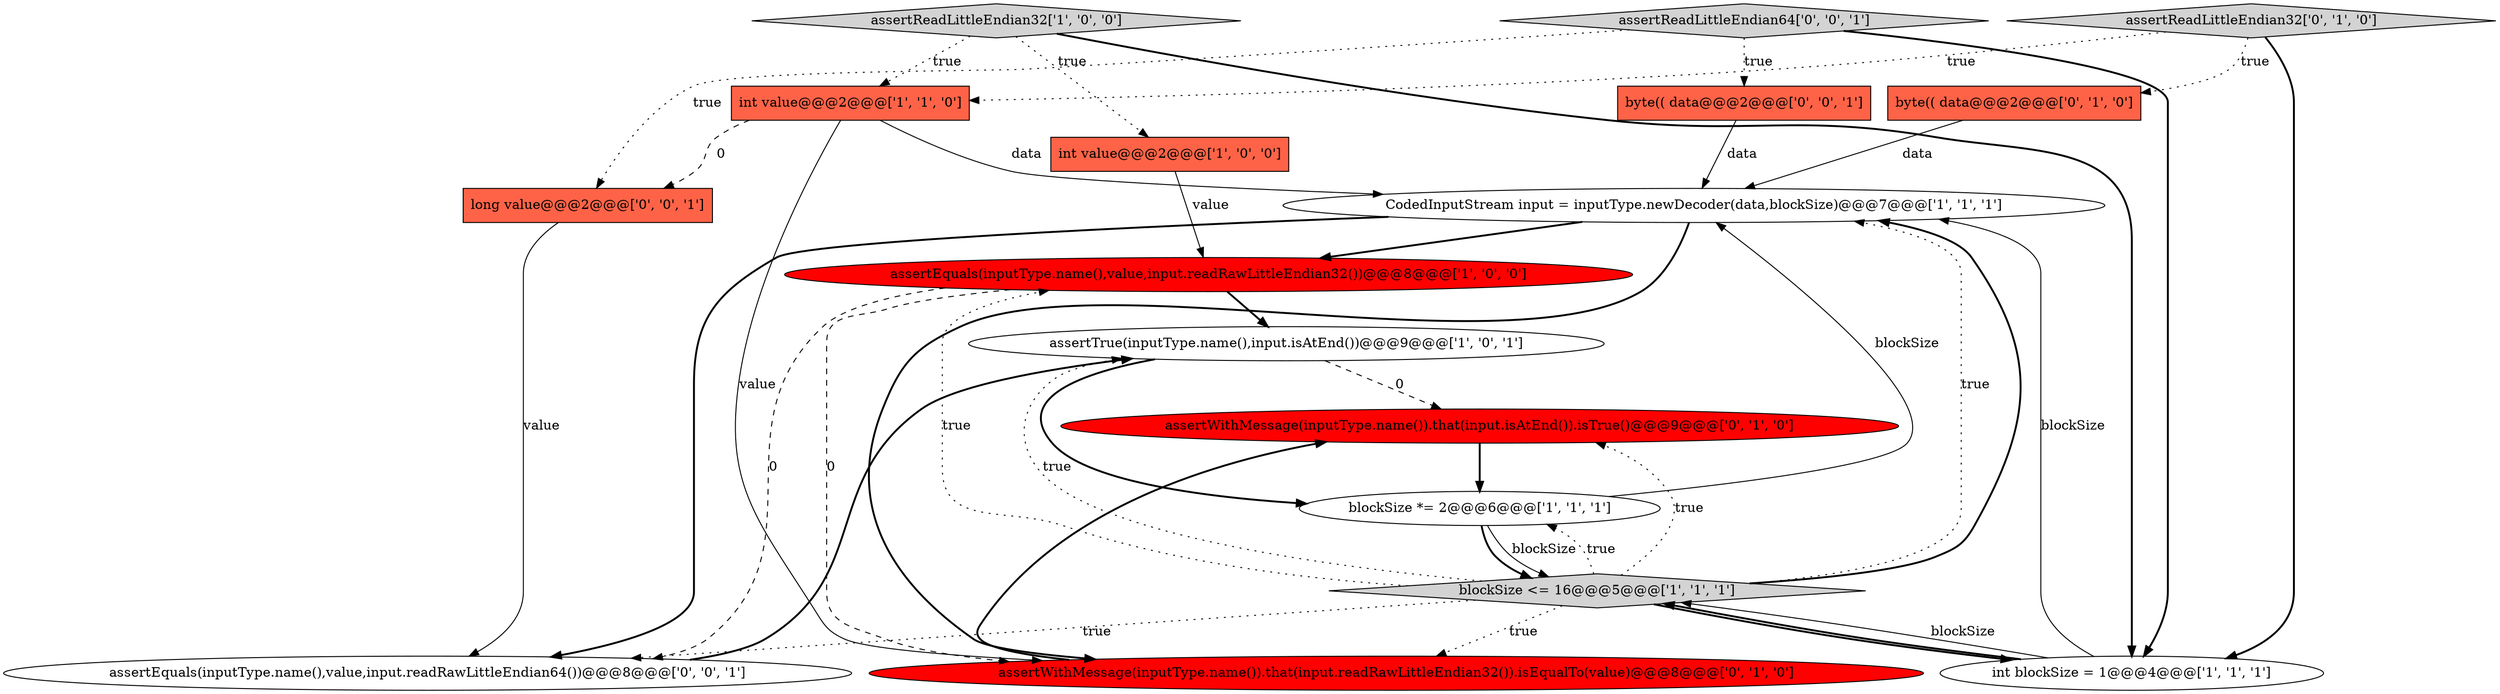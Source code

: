 digraph {
15 [style = filled, label = "byte(( data@@@2@@@['0', '0', '1']", fillcolor = tomato, shape = box image = "AAA0AAABBB3BBB"];
8 [style = filled, label = "int blockSize = 1@@@4@@@['1', '1', '1']", fillcolor = white, shape = ellipse image = "AAA0AAABBB1BBB"];
0 [style = filled, label = "assertReadLittleEndian32['1', '0', '0']", fillcolor = lightgray, shape = diamond image = "AAA0AAABBB1BBB"];
5 [style = filled, label = "blockSize <= 16@@@5@@@['1', '1', '1']", fillcolor = lightgray, shape = diamond image = "AAA0AAABBB1BBB"];
3 [style = filled, label = "assertEquals(inputType.name(),value,input.readRawLittleEndian32())@@@8@@@['1', '0', '0']", fillcolor = red, shape = ellipse image = "AAA1AAABBB1BBB"];
7 [style = filled, label = "assertTrue(inputType.name(),input.isAtEnd())@@@9@@@['1', '0', '1']", fillcolor = white, shape = ellipse image = "AAA0AAABBB1BBB"];
16 [style = filled, label = "long value@@@2@@@['0', '0', '1']", fillcolor = tomato, shape = box image = "AAA0AAABBB3BBB"];
12 [style = filled, label = "assertReadLittleEndian32['0', '1', '0']", fillcolor = lightgray, shape = diamond image = "AAA0AAABBB2BBB"];
10 [style = filled, label = "assertWithMessage(inputType.name()).that(input.readRawLittleEndian32()).isEqualTo(value)@@@8@@@['0', '1', '0']", fillcolor = red, shape = ellipse image = "AAA1AAABBB2BBB"];
4 [style = filled, label = "CodedInputStream input = inputType.newDecoder(data,blockSize)@@@7@@@['1', '1', '1']", fillcolor = white, shape = ellipse image = "AAA0AAABBB1BBB"];
9 [style = filled, label = "byte(( data@@@2@@@['0', '1', '0']", fillcolor = tomato, shape = box image = "AAA0AAABBB2BBB"];
11 [style = filled, label = "assertWithMessage(inputType.name()).that(input.isAtEnd()).isTrue()@@@9@@@['0', '1', '0']", fillcolor = red, shape = ellipse image = "AAA1AAABBB2BBB"];
14 [style = filled, label = "assertEquals(inputType.name(),value,input.readRawLittleEndian64())@@@8@@@['0', '0', '1']", fillcolor = white, shape = ellipse image = "AAA0AAABBB3BBB"];
6 [style = filled, label = "int value@@@2@@@['1', '1', '0']", fillcolor = tomato, shape = box image = "AAA0AAABBB1BBB"];
13 [style = filled, label = "assertReadLittleEndian64['0', '0', '1']", fillcolor = lightgray, shape = diamond image = "AAA0AAABBB3BBB"];
1 [style = filled, label = "int value@@@2@@@['1', '0', '0']", fillcolor = tomato, shape = box image = "AAA0AAABBB1BBB"];
2 [style = filled, label = "blockSize *= 2@@@6@@@['1', '1', '1']", fillcolor = white, shape = ellipse image = "AAA0AAABBB1BBB"];
4->10 [style = bold, label=""];
5->8 [style = bold, label=""];
4->3 [style = bold, label=""];
16->14 [style = solid, label="value"];
4->14 [style = bold, label=""];
5->14 [style = dotted, label="true"];
13->16 [style = dotted, label="true"];
2->4 [style = solid, label="blockSize"];
5->10 [style = dotted, label="true"];
6->10 [style = solid, label="value"];
7->11 [style = dashed, label="0"];
9->4 [style = solid, label="data"];
5->3 [style = dotted, label="true"];
0->6 [style = dotted, label="true"];
11->2 [style = bold, label=""];
5->4 [style = dotted, label="true"];
14->7 [style = bold, label=""];
5->11 [style = dotted, label="true"];
6->16 [style = dashed, label="0"];
15->4 [style = solid, label="data"];
8->5 [style = bold, label=""];
3->7 [style = bold, label=""];
12->6 [style = dotted, label="true"];
5->7 [style = dotted, label="true"];
7->2 [style = bold, label=""];
12->8 [style = bold, label=""];
0->1 [style = dotted, label="true"];
5->4 [style = bold, label=""];
6->4 [style = solid, label="data"];
0->8 [style = bold, label=""];
1->3 [style = solid, label="value"];
2->5 [style = solid, label="blockSize"];
13->15 [style = dotted, label="true"];
8->4 [style = solid, label="blockSize"];
3->10 [style = dashed, label="0"];
13->8 [style = bold, label=""];
3->14 [style = dashed, label="0"];
5->2 [style = dotted, label="true"];
2->5 [style = bold, label=""];
12->9 [style = dotted, label="true"];
10->11 [style = bold, label=""];
8->5 [style = solid, label="blockSize"];
}
